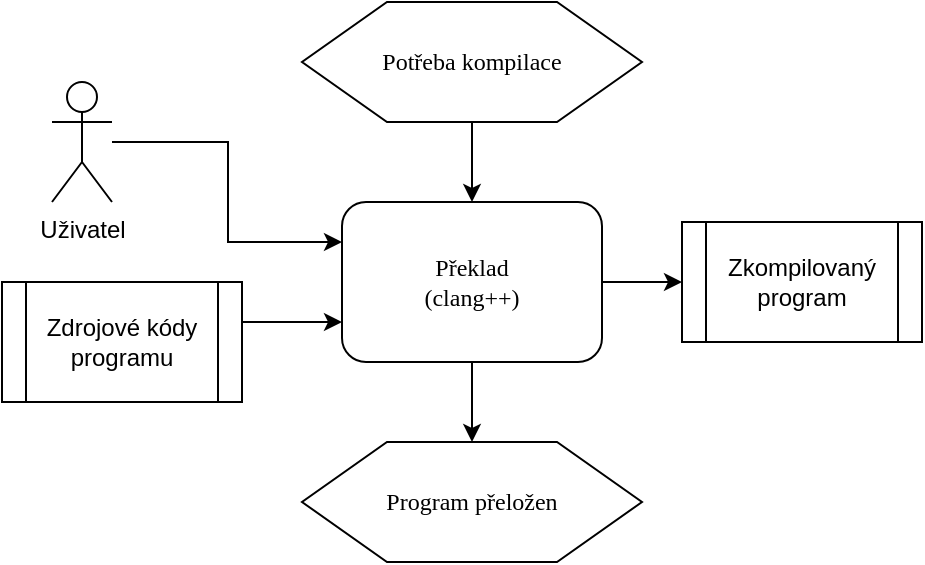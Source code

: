 <mxfile version="17.5.0" type="github">
  <diagram name="Page-1" id="8ce9d11a-91a2-4d17-14d8-a56ed91bf033">
    <mxGraphModel dx="1422" dy="762" grid="1" gridSize="10" guides="1" tooltips="1" connect="1" arrows="1" fold="1" page="1" pageScale="1" pageWidth="1100" pageHeight="850" background="none" math="0" shadow="0">
      <root>
        <mxCell id="0" />
        <mxCell id="1" parent="0" />
        <mxCell id="318fzTL56NjNgk1-DEGz-19" style="edgeStyle=orthogonalEdgeStyle;rounded=0;orthogonalLoop=1;jettySize=auto;html=1;" parent="1" source="318fzTL56NjNgk1-DEGz-1" target="318fzTL56NjNgk1-DEGz-16" edge="1">
          <mxGeometry relative="1" as="geometry">
            <mxPoint x="760" y="390" as="targetPoint" />
            <Array as="points">
              <mxPoint x="760" y="380" />
              <mxPoint x="760" y="380" />
            </Array>
          </mxGeometry>
        </mxCell>
        <mxCell id="318fzTL56NjNgk1-DEGz-1" value="Zdrojové kódy programu" style="shape=process;whiteSpace=wrap;html=1;backgroundOutline=1;" parent="1" vertex="1">
          <mxGeometry x="610" y="360" width="120" height="60" as="geometry" />
        </mxCell>
        <mxCell id="aWs6wPL-7yNdKMg-z43p-1" style="edgeStyle=orthogonalEdgeStyle;rounded=0;orthogonalLoop=1;jettySize=auto;html=1;" edge="1" parent="1" source="318fzTL56NjNgk1-DEGz-3" target="318fzTL56NjNgk1-DEGz-16">
          <mxGeometry relative="1" as="geometry">
            <Array as="points">
              <mxPoint x="723" y="290" />
              <mxPoint x="723" y="340" />
            </Array>
          </mxGeometry>
        </mxCell>
        <mxCell id="318fzTL56NjNgk1-DEGz-3" value="Uživatel" style="shape=umlActor;verticalLabelPosition=bottom;verticalAlign=top;html=1;outlineConnect=0;" parent="1" vertex="1">
          <mxGeometry x="635" y="260" width="30" height="60" as="geometry" />
        </mxCell>
        <mxCell id="318fzTL56NjNgk1-DEGz-24" style="edgeStyle=orthogonalEdgeStyle;rounded=0;orthogonalLoop=1;jettySize=auto;html=1;" parent="1" source="318fzTL56NjNgk1-DEGz-14" target="318fzTL56NjNgk1-DEGz-16" edge="1">
          <mxGeometry relative="1" as="geometry">
            <mxPoint x="835" y="300" as="targetPoint" />
          </mxGeometry>
        </mxCell>
        <mxCell id="318fzTL56NjNgk1-DEGz-14" value="Potřeba kompilace" style="shape=hexagon;perimeter=hexagonPerimeter;whiteSpace=wrap;html=1;rounded=0;shadow=0;labelBackgroundColor=none;strokeWidth=1;fontFamily=Verdana;fontSize=12;align=center;" parent="1" vertex="1">
          <mxGeometry x="760" y="220" width="170" height="60" as="geometry" />
        </mxCell>
        <mxCell id="318fzTL56NjNgk1-DEGz-28" style="edgeStyle=orthogonalEdgeStyle;rounded=0;orthogonalLoop=1;jettySize=auto;html=1;" parent="1" source="318fzTL56NjNgk1-DEGz-16" target="318fzTL56NjNgk1-DEGz-21" edge="1">
          <mxGeometry relative="1" as="geometry">
            <Array as="points">
              <mxPoint x="980" y="370" />
              <mxPoint x="980" y="370" />
            </Array>
          </mxGeometry>
        </mxCell>
        <mxCell id="wex1mb7kt1AqzaQvMvRQ-4" style="edgeStyle=orthogonalEdgeStyle;rounded=0;orthogonalLoop=1;jettySize=auto;html=1;" parent="1" source="318fzTL56NjNgk1-DEGz-16" target="wex1mb7kt1AqzaQvMvRQ-3" edge="1">
          <mxGeometry relative="1" as="geometry" />
        </mxCell>
        <mxCell id="318fzTL56NjNgk1-DEGz-16" value="Překlad&lt;br&gt;(clang++)" style="rounded=1;whiteSpace=wrap;html=1;shadow=0;labelBackgroundColor=none;strokeWidth=1;fontFamily=Verdana;fontSize=12;align=center;" parent="1" vertex="1">
          <mxGeometry x="780" y="320" width="130" height="80" as="geometry" />
        </mxCell>
        <mxCell id="318fzTL56NjNgk1-DEGz-21" value="Zkompilovaný program" style="shape=process;whiteSpace=wrap;html=1;backgroundOutline=1;" parent="1" vertex="1">
          <mxGeometry x="950" y="330" width="120" height="60" as="geometry" />
        </mxCell>
        <mxCell id="wex1mb7kt1AqzaQvMvRQ-3" value="Program přeložen" style="shape=hexagon;perimeter=hexagonPerimeter;whiteSpace=wrap;html=1;rounded=0;shadow=0;labelBackgroundColor=none;strokeWidth=1;fontFamily=Verdana;fontSize=12;align=center;" parent="1" vertex="1">
          <mxGeometry x="760" y="440" width="170" height="60" as="geometry" />
        </mxCell>
      </root>
    </mxGraphModel>
  </diagram>
</mxfile>
